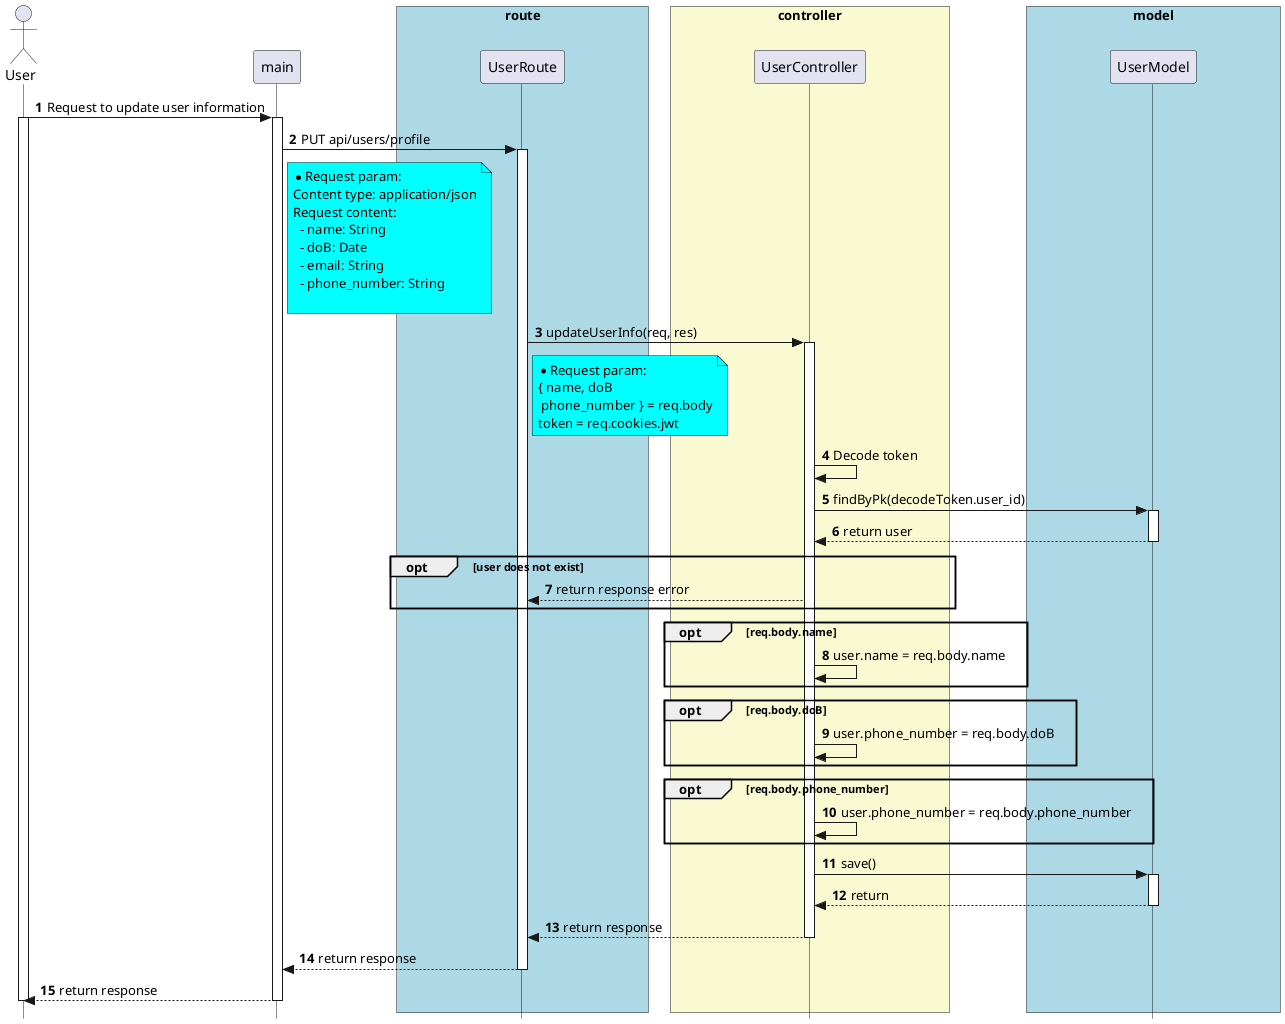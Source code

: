 @startuml


skinparam style strictuml

skinparam lifelineStrategy solid

skinparam ParticipantPadding 80

skinparam BoxPadding 10

autonumber

actor User as User


participant main as main


box "route" #lightBlue

participant UserRoute as UserRoute

end box


box "controller" #LightGoldenRodYellow
participant UserController as UserController

end box


box "model" #lightBlue
participant UserModel as UserModel

end box


User -> main: Request to update user information
activate User
activate main

main -> UserRoute: PUT api/users/profile
activate UserRoute

note right of main #Aqua
* Request param:
Content type: application/json
Request content:
  - name: String
  - doB: Date
  - email: String
  - phone_number: String

end note

UserRoute -> UserController: updateUserInfo(req, res)
activate UserController

note right of UserRoute #Aqua
* Request param:
{ name, doB
 phone_number } = req.body
token = req.cookies.jwt
end note



UserController -> UserController: Decode token

UserController -> UserModel: findByPk(decodeToken.user_id)

activate  UserModel

UserModel --> UserController: return user

deactivate UserModel

opt user does not exist
  UserController --> UserRoute: return response error
end

opt req.body.name
  UserController -> UserController: user.name = req.body.name
end

opt req.body.doB
  UserController -> UserController: user.phone_number = req.body.doB
end

opt req.body.phone_number
  UserController -> UserController: user.phone_number = req.body.phone_number
end

UserController -> UserModel: save()
activate UserModel

UserModel --> UserController: return
deactivate UserModel

UserController --> UserRoute: return response

deactivate UserController

UserRoute --> main: return response

deactivate UserRoute

main --> User: return response

deactivate main
deactivate User


@enduml

